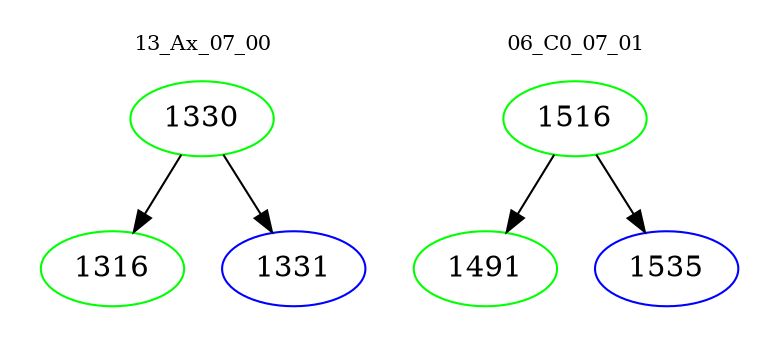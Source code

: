 digraph{
subgraph cluster_0 {
color = white
label = "13_Ax_07_00";
fontsize=10;
T0_1330 [label="1330", color="green"]
T0_1330 -> T0_1316 [color="black"]
T0_1316 [label="1316", color="green"]
T0_1330 -> T0_1331 [color="black"]
T0_1331 [label="1331", color="blue"]
}
subgraph cluster_1 {
color = white
label = "06_C0_07_01";
fontsize=10;
T1_1516 [label="1516", color="green"]
T1_1516 -> T1_1491 [color="black"]
T1_1491 [label="1491", color="green"]
T1_1516 -> T1_1535 [color="black"]
T1_1535 [label="1535", color="blue"]
}
}
